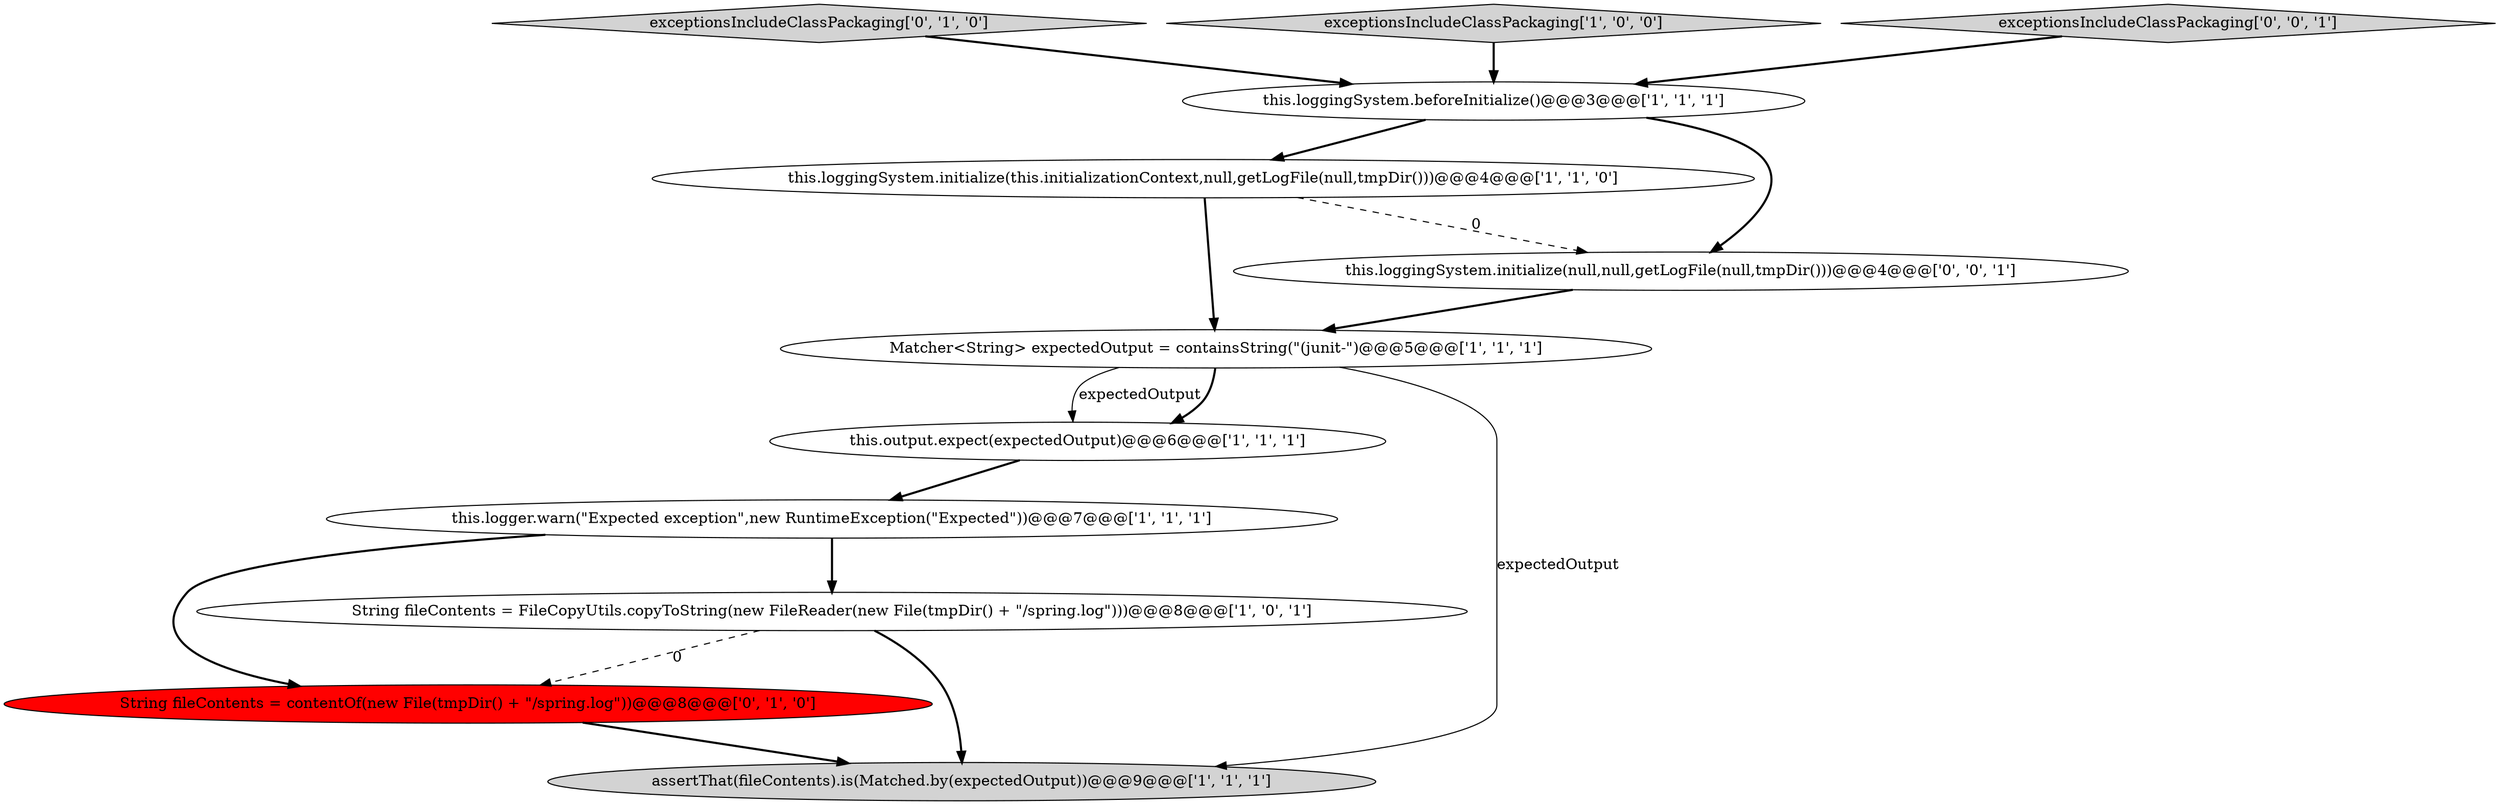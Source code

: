 digraph {
4 [style = filled, label = "String fileContents = FileCopyUtils.copyToString(new FileReader(new File(tmpDir() + \"/spring.log\")))@@@8@@@['1', '0', '1']", fillcolor = white, shape = ellipse image = "AAA0AAABBB1BBB"];
2 [style = filled, label = "this.loggingSystem.initialize(this.initializationContext,null,getLogFile(null,tmpDir()))@@@4@@@['1', '1', '0']", fillcolor = white, shape = ellipse image = "AAA0AAABBB1BBB"];
5 [style = filled, label = "this.output.expect(expectedOutput)@@@6@@@['1', '1', '1']", fillcolor = white, shape = ellipse image = "AAA0AAABBB1BBB"];
7 [style = filled, label = "assertThat(fileContents).is(Matched.by(expectedOutput))@@@9@@@['1', '1', '1']", fillcolor = lightgray, shape = ellipse image = "AAA0AAABBB1BBB"];
10 [style = filled, label = "this.loggingSystem.initialize(null,null,getLogFile(null,tmpDir()))@@@4@@@['0', '0', '1']", fillcolor = white, shape = ellipse image = "AAA0AAABBB3BBB"];
1 [style = filled, label = "this.loggingSystem.beforeInitialize()@@@3@@@['1', '1', '1']", fillcolor = white, shape = ellipse image = "AAA0AAABBB1BBB"];
8 [style = filled, label = "String fileContents = contentOf(new File(tmpDir() + \"/spring.log\"))@@@8@@@['0', '1', '0']", fillcolor = red, shape = ellipse image = "AAA1AAABBB2BBB"];
0 [style = filled, label = "Matcher<String> expectedOutput = containsString(\"(junit-\")@@@5@@@['1', '1', '1']", fillcolor = white, shape = ellipse image = "AAA0AAABBB1BBB"];
9 [style = filled, label = "exceptionsIncludeClassPackaging['0', '1', '0']", fillcolor = lightgray, shape = diamond image = "AAA0AAABBB2BBB"];
3 [style = filled, label = "exceptionsIncludeClassPackaging['1', '0', '0']", fillcolor = lightgray, shape = diamond image = "AAA0AAABBB1BBB"];
11 [style = filled, label = "exceptionsIncludeClassPackaging['0', '0', '1']", fillcolor = lightgray, shape = diamond image = "AAA0AAABBB3BBB"];
6 [style = filled, label = "this.logger.warn(\"Expected exception\",new RuntimeException(\"Expected\"))@@@7@@@['1', '1', '1']", fillcolor = white, shape = ellipse image = "AAA0AAABBB1BBB"];
8->7 [style = bold, label=""];
6->4 [style = bold, label=""];
2->10 [style = dashed, label="0"];
1->2 [style = bold, label=""];
2->0 [style = bold, label=""];
0->5 [style = solid, label="expectedOutput"];
4->8 [style = dashed, label="0"];
5->6 [style = bold, label=""];
9->1 [style = bold, label=""];
3->1 [style = bold, label=""];
0->7 [style = solid, label="expectedOutput"];
1->10 [style = bold, label=""];
11->1 [style = bold, label=""];
4->7 [style = bold, label=""];
10->0 [style = bold, label=""];
6->8 [style = bold, label=""];
0->5 [style = bold, label=""];
}
